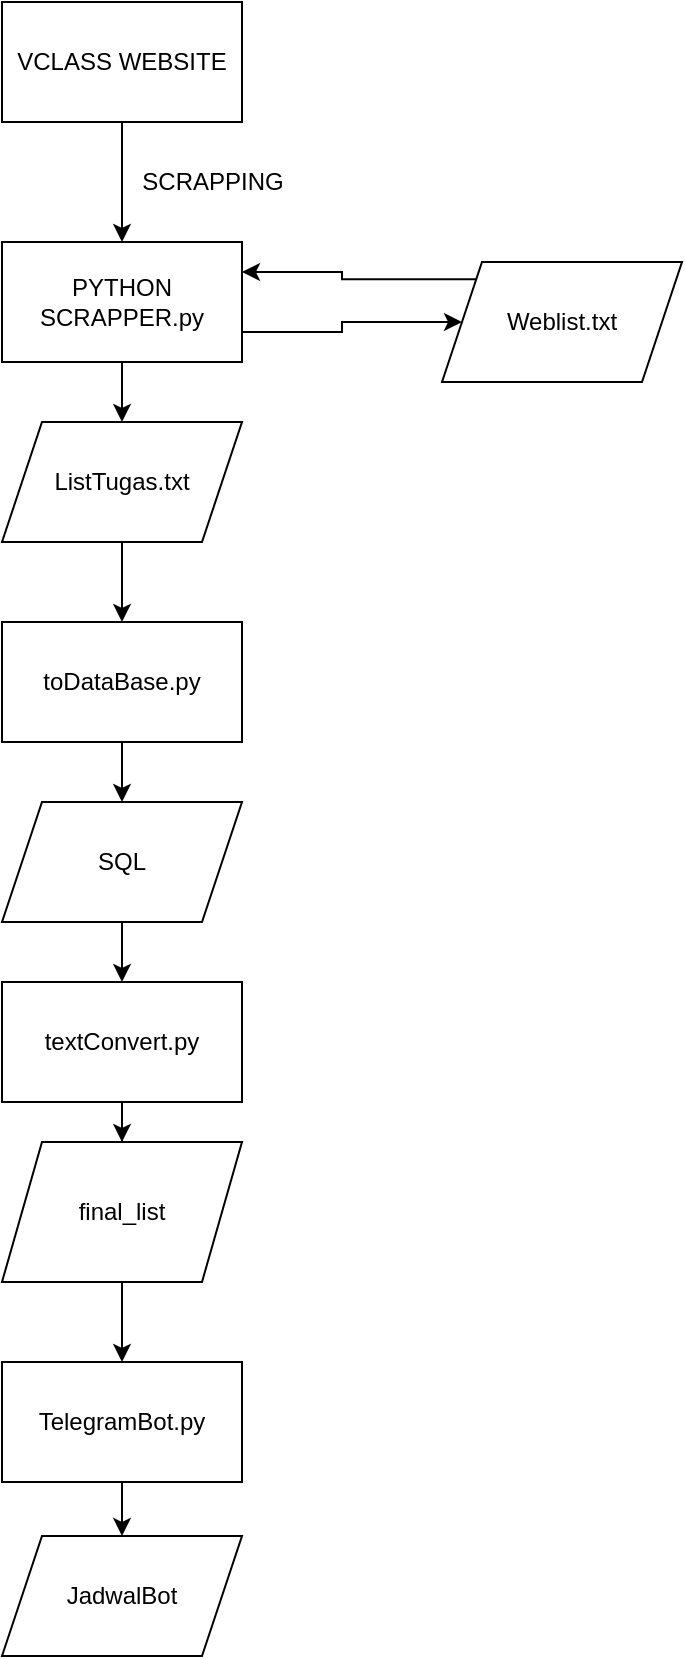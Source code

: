 <mxfile version="13.9.2" type="device"><diagram id="pbUC3XG3XPfvb9lTOKso" name="Page-1"><mxGraphModel dx="1021" dy="500" grid="1" gridSize="10" guides="1" tooltips="1" connect="1" arrows="1" fold="1" page="1" pageScale="1" pageWidth="1169" pageHeight="827" math="0" shadow="0"><root><mxCell id="0"/><mxCell id="1" parent="0"/><mxCell id="TQNnAK3Pc6yi5pT8v6Vc-2" style="edgeStyle=orthogonalEdgeStyle;rounded=0;orthogonalLoop=1;jettySize=auto;html=1;exitX=0.5;exitY=1;exitDx=0;exitDy=0;" parent="1" source="TQNnAK3Pc6yi5pT8v6Vc-1" target="TQNnAK3Pc6yi5pT8v6Vc-3" edge="1"><mxGeometry relative="1" as="geometry"><mxPoint x="610" y="120" as="targetPoint"/></mxGeometry></mxCell><mxCell id="TQNnAK3Pc6yi5pT8v6Vc-1" value="VCLASS WEBSITE" style="rounded=0;whiteSpace=wrap;html=1;" parent="1" vertex="1"><mxGeometry x="550" width="120" height="60" as="geometry"/></mxCell><mxCell id="TQNnAK3Pc6yi5pT8v6Vc-5" style="edgeStyle=orthogonalEdgeStyle;rounded=0;orthogonalLoop=1;jettySize=auto;html=1;exitX=0.5;exitY=1;exitDx=0;exitDy=0;" parent="1" source="TQNnAK3Pc6yi5pT8v6Vc-3" target="TQNnAK3Pc6yi5pT8v6Vc-7" edge="1"><mxGeometry relative="1" as="geometry"><mxPoint x="610" y="230" as="targetPoint"/></mxGeometry></mxCell><mxCell id="4IP2kFiC3RlG_fuXJ0yO-3" style="edgeStyle=orthogonalEdgeStyle;rounded=0;orthogonalLoop=1;jettySize=auto;html=1;exitX=1;exitY=0.75;exitDx=0;exitDy=0;" edge="1" parent="1" source="TQNnAK3Pc6yi5pT8v6Vc-3" target="4IP2kFiC3RlG_fuXJ0yO-4"><mxGeometry relative="1" as="geometry"><mxPoint x="750" y="164.706" as="targetPoint"/></mxGeometry></mxCell><mxCell id="TQNnAK3Pc6yi5pT8v6Vc-3" value="PYTHON SCRAPPER.py" style="rounded=0;whiteSpace=wrap;html=1;" parent="1" vertex="1"><mxGeometry x="550" y="120" width="120" height="60" as="geometry"/></mxCell><mxCell id="TQNnAK3Pc6yi5pT8v6Vc-4" value="SCRAPPING" style="text;html=1;align=center;verticalAlign=middle;resizable=0;points=[];autosize=1;" parent="1" vertex="1"><mxGeometry x="610" y="80" width="90" height="20" as="geometry"/></mxCell><mxCell id="TQNnAK3Pc6yi5pT8v6Vc-8" style="edgeStyle=orthogonalEdgeStyle;rounded=0;orthogonalLoop=1;jettySize=auto;html=1;exitX=0.5;exitY=1;exitDx=0;exitDy=0;" parent="1" source="TQNnAK3Pc6yi5pT8v6Vc-7" target="TQNnAK3Pc6yi5pT8v6Vc-9" edge="1"><mxGeometry relative="1" as="geometry"><mxPoint x="610" y="310" as="targetPoint"/></mxGeometry></mxCell><mxCell id="TQNnAK3Pc6yi5pT8v6Vc-7" value="ListTugas.txt" style="shape=parallelogram;perimeter=parallelogramPerimeter;whiteSpace=wrap;html=1;fixedSize=1;" parent="1" vertex="1"><mxGeometry x="550" y="210" width="120" height="60" as="geometry"/></mxCell><mxCell id="TQNnAK3Pc6yi5pT8v6Vc-10" style="edgeStyle=orthogonalEdgeStyle;rounded=0;orthogonalLoop=1;jettySize=auto;html=1;exitX=0.5;exitY=1;exitDx=0;exitDy=0;" parent="1" source="TQNnAK3Pc6yi5pT8v6Vc-9" target="TQNnAK3Pc6yi5pT8v6Vc-11" edge="1"><mxGeometry relative="1" as="geometry"><mxPoint x="610" y="400" as="targetPoint"/></mxGeometry></mxCell><mxCell id="TQNnAK3Pc6yi5pT8v6Vc-9" value="toDataBase.py" style="rounded=0;whiteSpace=wrap;html=1;" parent="1" vertex="1"><mxGeometry x="550" y="310" width="120" height="60" as="geometry"/></mxCell><mxCell id="TQNnAK3Pc6yi5pT8v6Vc-12" style="edgeStyle=orthogonalEdgeStyle;rounded=0;orthogonalLoop=1;jettySize=auto;html=1;exitX=0.5;exitY=1;exitDx=0;exitDy=0;" parent="1" source="TQNnAK3Pc6yi5pT8v6Vc-11" target="TQNnAK3Pc6yi5pT8v6Vc-13" edge="1"><mxGeometry relative="1" as="geometry"><mxPoint x="610" y="520" as="targetPoint"/></mxGeometry></mxCell><mxCell id="TQNnAK3Pc6yi5pT8v6Vc-11" value="SQL" style="shape=parallelogram;perimeter=parallelogramPerimeter;whiteSpace=wrap;html=1;fixedSize=1;" parent="1" vertex="1"><mxGeometry x="550" y="400" width="120" height="60" as="geometry"/></mxCell><mxCell id="TQNnAK3Pc6yi5pT8v6Vc-14" style="edgeStyle=orthogonalEdgeStyle;rounded=0;orthogonalLoop=1;jettySize=auto;html=1;exitX=0.5;exitY=1;exitDx=0;exitDy=0;" parent="1" source="TQNnAK3Pc6yi5pT8v6Vc-13" target="TQNnAK3Pc6yi5pT8v6Vc-15" edge="1"><mxGeometry relative="1" as="geometry"><mxPoint x="610" y="590" as="targetPoint"/></mxGeometry></mxCell><mxCell id="TQNnAK3Pc6yi5pT8v6Vc-13" value="textConvert.py" style="rounded=0;whiteSpace=wrap;html=1;" parent="1" vertex="1"><mxGeometry x="550" y="490" width="120" height="60" as="geometry"/></mxCell><mxCell id="TQNnAK3Pc6yi5pT8v6Vc-17" style="edgeStyle=orthogonalEdgeStyle;rounded=0;orthogonalLoop=1;jettySize=auto;html=1;exitX=0.5;exitY=1;exitDx=0;exitDy=0;entryX=0.5;entryY=0;entryDx=0;entryDy=0;" parent="1" source="TQNnAK3Pc6yi5pT8v6Vc-15" target="TQNnAK3Pc6yi5pT8v6Vc-16" edge="1"><mxGeometry relative="1" as="geometry"/></mxCell><mxCell id="TQNnAK3Pc6yi5pT8v6Vc-15" value="final_list" style="shape=parallelogram;perimeter=parallelogramPerimeter;whiteSpace=wrap;html=1;fixedSize=1;" parent="1" vertex="1"><mxGeometry x="550" y="570" width="120" height="70" as="geometry"/></mxCell><mxCell id="TQNnAK3Pc6yi5pT8v6Vc-20" style="edgeStyle=orthogonalEdgeStyle;rounded=0;orthogonalLoop=1;jettySize=auto;html=1;exitX=0.5;exitY=1;exitDx=0;exitDy=0;entryX=0.5;entryY=0;entryDx=0;entryDy=0;" parent="1" source="TQNnAK3Pc6yi5pT8v6Vc-16" target="TQNnAK3Pc6yi5pT8v6Vc-19" edge="1"><mxGeometry relative="1" as="geometry"/></mxCell><mxCell id="TQNnAK3Pc6yi5pT8v6Vc-16" value="TelegramBot.py" style="rounded=0;whiteSpace=wrap;html=1;" parent="1" vertex="1"><mxGeometry x="550" y="680" width="120" height="60" as="geometry"/></mxCell><mxCell id="TQNnAK3Pc6yi5pT8v6Vc-19" value="JadwalBot" style="shape=parallelogram;perimeter=parallelogramPerimeter;whiteSpace=wrap;html=1;fixedSize=1;" parent="1" vertex="1"><mxGeometry x="550" y="767" width="120" height="60" as="geometry"/></mxCell><mxCell id="4IP2kFiC3RlG_fuXJ0yO-5" style="edgeStyle=orthogonalEdgeStyle;rounded=0;orthogonalLoop=1;jettySize=auto;html=1;exitX=0;exitY=0;exitDx=0;exitDy=0;entryX=1;entryY=0.25;entryDx=0;entryDy=0;" edge="1" parent="1" source="4IP2kFiC3RlG_fuXJ0yO-4" target="TQNnAK3Pc6yi5pT8v6Vc-3"><mxGeometry relative="1" as="geometry"/></mxCell><mxCell id="4IP2kFiC3RlG_fuXJ0yO-4" value="Weblist.txt" style="shape=parallelogram;perimeter=parallelogramPerimeter;whiteSpace=wrap;html=1;fixedSize=1;" vertex="1" parent="1"><mxGeometry x="770" y="129.996" width="120" height="60" as="geometry"/></mxCell></root></mxGraphModel></diagram></mxfile>